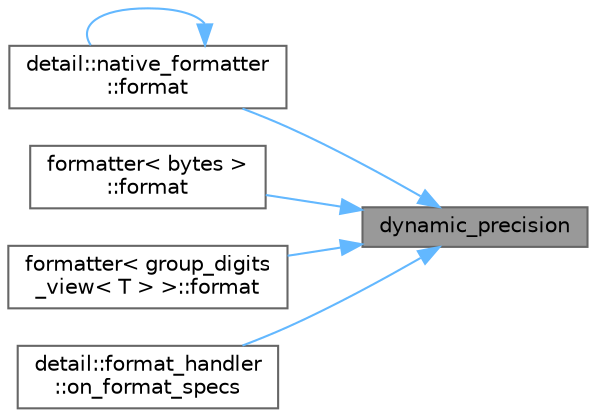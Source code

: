 digraph "dynamic_precision"
{
 // LATEX_PDF_SIZE
  bgcolor="transparent";
  edge [fontname=Helvetica,fontsize=10,labelfontname=Helvetica,labelfontsize=10];
  node [fontname=Helvetica,fontsize=10,shape=box,height=0.2,width=0.4];
  rankdir="RL";
  Node1 [id="Node000001",label="dynamic_precision",height=0.2,width=0.4,color="gray40", fillcolor="grey60", style="filled", fontcolor="black",tooltip=" "];
  Node1 -> Node2 [id="edge1_Node000001_Node000002",dir="back",color="steelblue1",style="solid",tooltip=" "];
  Node2 [id="Node000002",label="detail::native_formatter\l::format",height=0.2,width=0.4,color="grey40", fillcolor="white", style="filled",URL="$structdetail_1_1native__formatter.html#a9b52fcb79b1551eb75c0f9e324f5b14a",tooltip=" "];
  Node2 -> Node2 [id="edge2_Node000002_Node000002",dir="back",color="steelblue1",style="solid",tooltip=" "];
  Node1 -> Node3 [id="edge3_Node000001_Node000003",dir="back",color="steelblue1",style="solid",tooltip=" "];
  Node3 [id="Node000003",label="formatter\< bytes \>\l::format",height=0.2,width=0.4,color="grey40", fillcolor="white", style="filled",URL="$structformatter_3_01bytes_01_4.html#a8d23698faeb46b61b9b0ead6dcc93803",tooltip=" "];
  Node1 -> Node4 [id="edge4_Node000001_Node000004",dir="back",color="steelblue1",style="solid",tooltip=" "];
  Node4 [id="Node000004",label="formatter\< group_digits\l_view\< T \> \>::format",height=0.2,width=0.4,color="grey40", fillcolor="white", style="filled",URL="$structformatter_3_01group__digits__view_3_01_t_01_4_01_4.html#a12f88da6a64b78a7132de00518d5e674",tooltip=" "];
  Node1 -> Node5 [id="edge5_Node000001_Node000005",dir="back",color="steelblue1",style="solid",tooltip=" "];
  Node5 [id="Node000005",label="detail::format_handler\l::on_format_specs",height=0.2,width=0.4,color="grey40", fillcolor="white", style="filled",URL="$structdetail_1_1format__handler.html#a2048d1eedae542c2e332e46fa85c656f",tooltip=" "];
}

